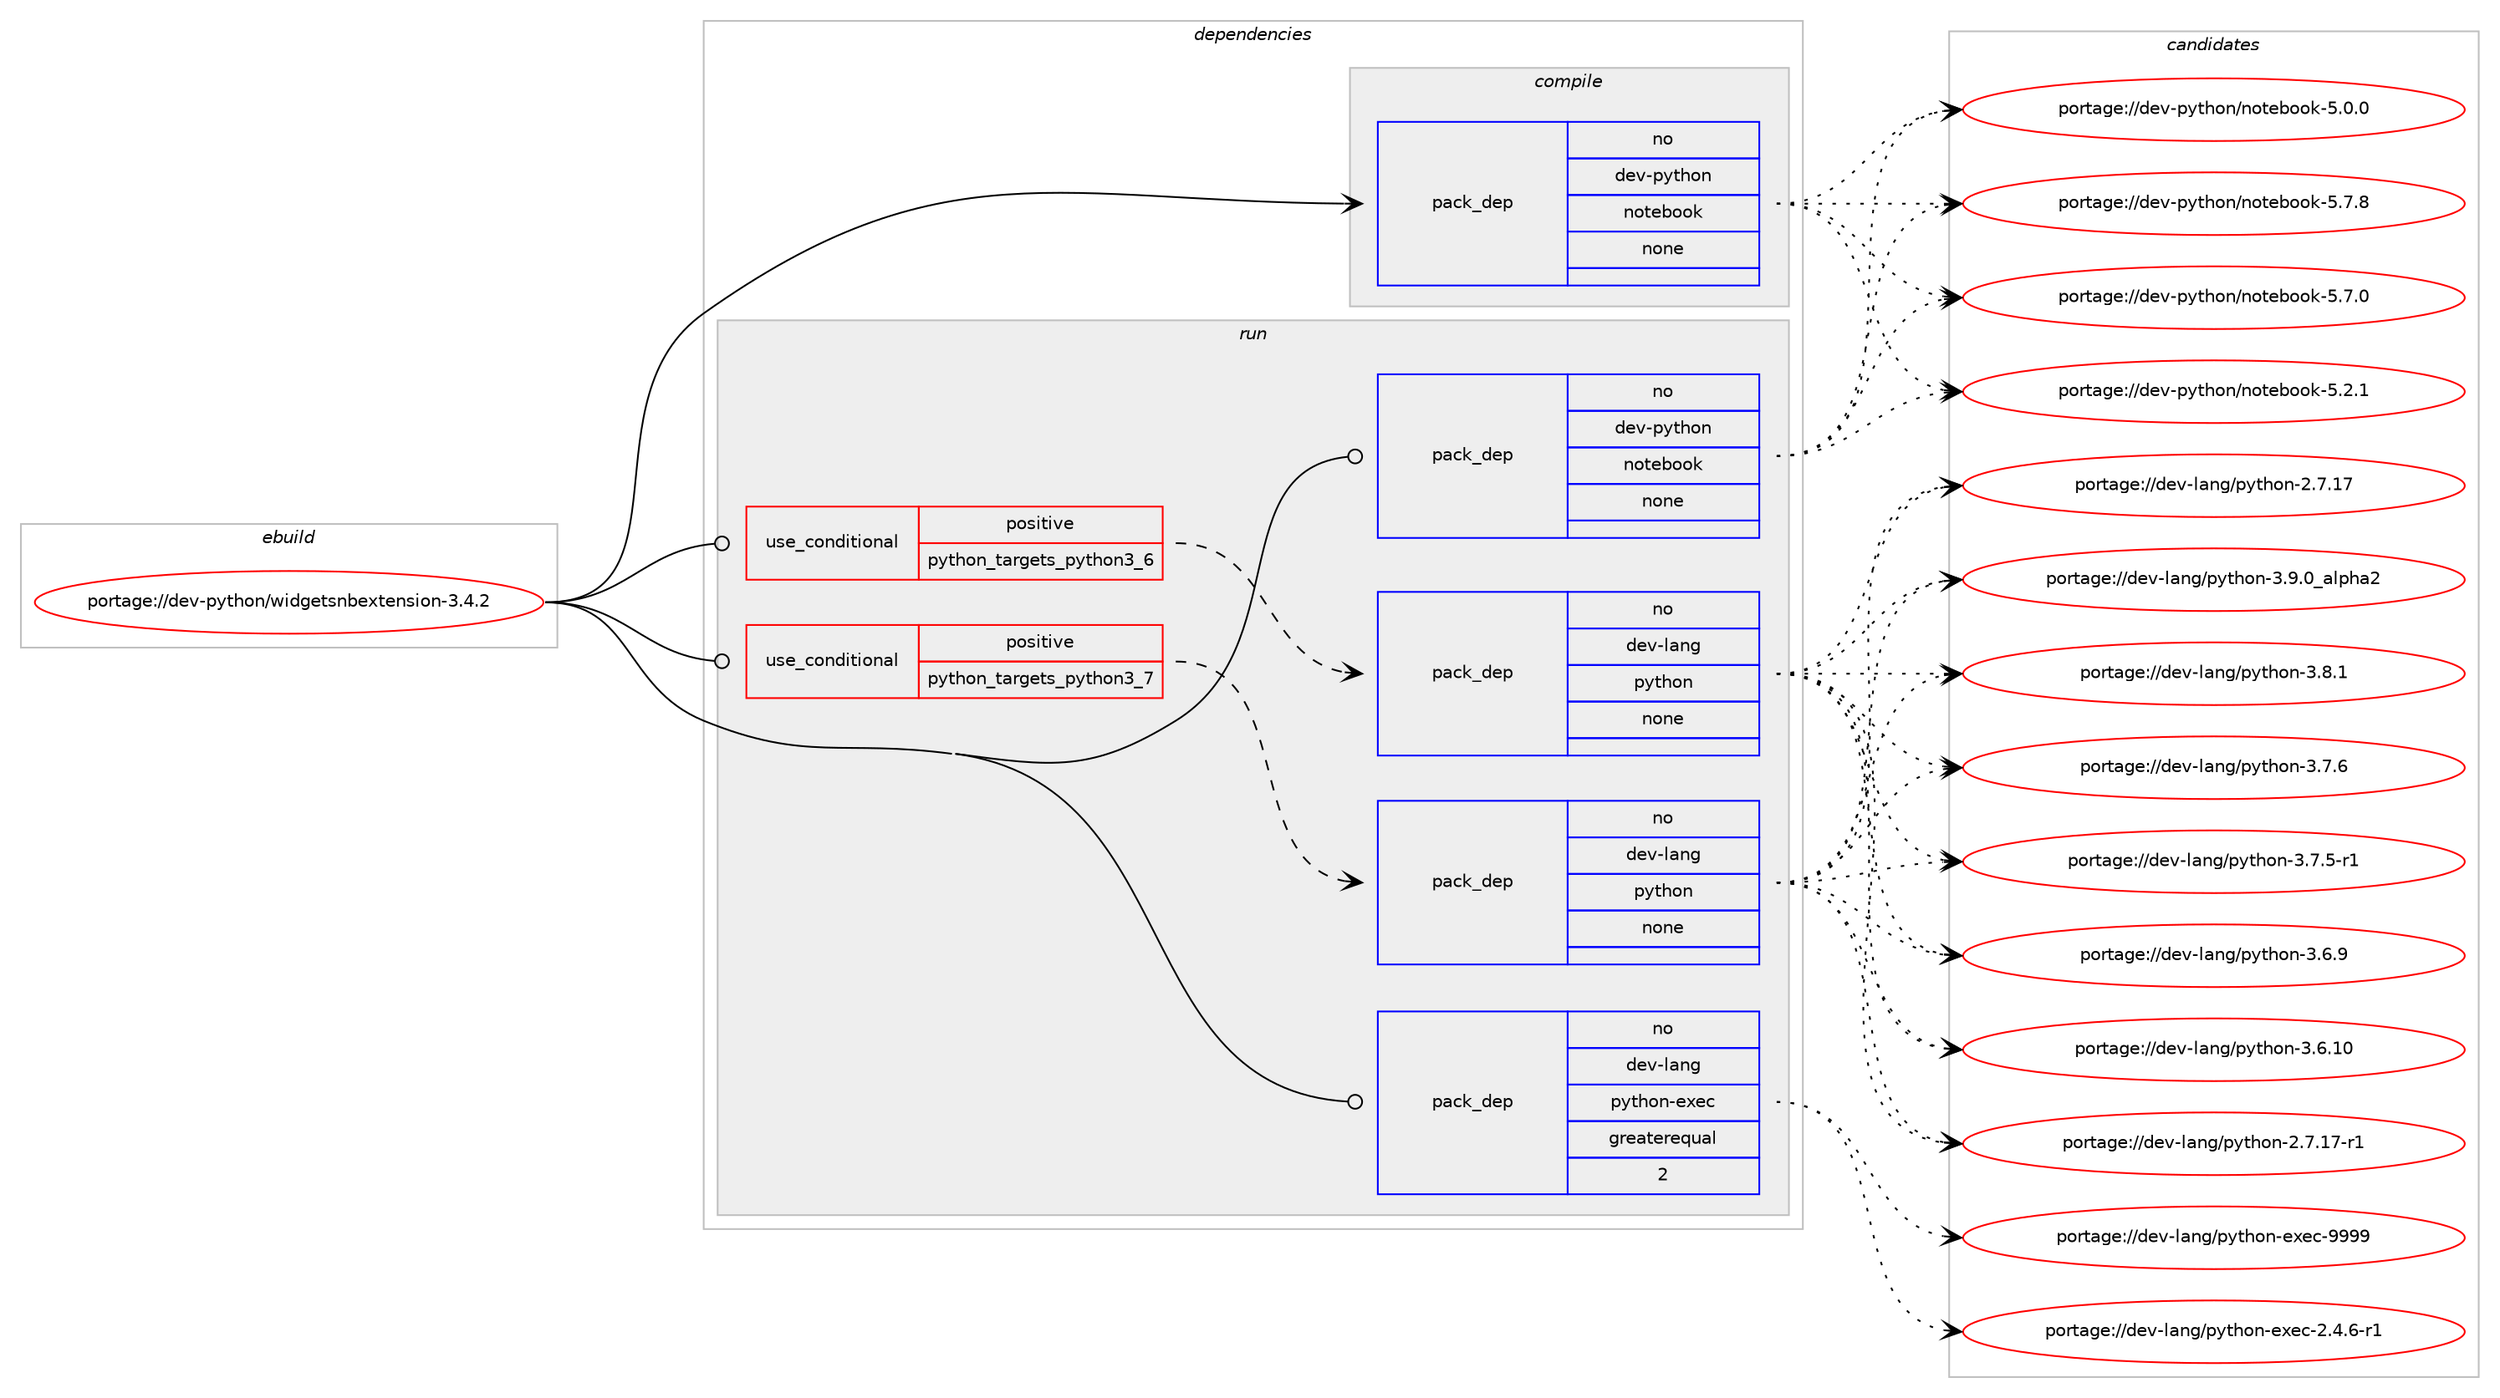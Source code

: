 digraph prolog {

# *************
# Graph options
# *************

newrank=true;
concentrate=true;
compound=true;
graph [rankdir=LR,fontname=Helvetica,fontsize=10,ranksep=1.5];#, ranksep=2.5, nodesep=0.2];
edge  [arrowhead=vee];
node  [fontname=Helvetica,fontsize=10];

# **********
# The ebuild
# **********

subgraph cluster_leftcol {
color=gray;
label=<<i>ebuild</i>>;
id [label="portage://dev-python/widgetsnbextension-3.4.2", color=red, width=4, href="../dev-python/widgetsnbextension-3.4.2.svg"];
}

# ****************
# The dependencies
# ****************

subgraph cluster_midcol {
color=gray;
label=<<i>dependencies</i>>;
subgraph cluster_compile {
fillcolor="#eeeeee";
style=filled;
label=<<i>compile</i>>;
subgraph pack309473 {
dependency417998 [label=<<TABLE BORDER="0" CELLBORDER="1" CELLSPACING="0" CELLPADDING="4" WIDTH="220"><TR><TD ROWSPAN="6" CELLPADDING="30">pack_dep</TD></TR><TR><TD WIDTH="110">no</TD></TR><TR><TD>dev-python</TD></TR><TR><TD>notebook</TD></TR><TR><TD>none</TD></TR><TR><TD></TD></TR></TABLE>>, shape=none, color=blue];
}
id:e -> dependency417998:w [weight=20,style="solid",arrowhead="vee"];
}
subgraph cluster_compileandrun {
fillcolor="#eeeeee";
style=filled;
label=<<i>compile and run</i>>;
}
subgraph cluster_run {
fillcolor="#eeeeee";
style=filled;
label=<<i>run</i>>;
subgraph cond103644 {
dependency417999 [label=<<TABLE BORDER="0" CELLBORDER="1" CELLSPACING="0" CELLPADDING="4"><TR><TD ROWSPAN="3" CELLPADDING="10">use_conditional</TD></TR><TR><TD>positive</TD></TR><TR><TD>python_targets_python3_6</TD></TR></TABLE>>, shape=none, color=red];
subgraph pack309474 {
dependency418000 [label=<<TABLE BORDER="0" CELLBORDER="1" CELLSPACING="0" CELLPADDING="4" WIDTH="220"><TR><TD ROWSPAN="6" CELLPADDING="30">pack_dep</TD></TR><TR><TD WIDTH="110">no</TD></TR><TR><TD>dev-lang</TD></TR><TR><TD>python</TD></TR><TR><TD>none</TD></TR><TR><TD></TD></TR></TABLE>>, shape=none, color=blue];
}
dependency417999:e -> dependency418000:w [weight=20,style="dashed",arrowhead="vee"];
}
id:e -> dependency417999:w [weight=20,style="solid",arrowhead="odot"];
subgraph cond103645 {
dependency418001 [label=<<TABLE BORDER="0" CELLBORDER="1" CELLSPACING="0" CELLPADDING="4"><TR><TD ROWSPAN="3" CELLPADDING="10">use_conditional</TD></TR><TR><TD>positive</TD></TR><TR><TD>python_targets_python3_7</TD></TR></TABLE>>, shape=none, color=red];
subgraph pack309475 {
dependency418002 [label=<<TABLE BORDER="0" CELLBORDER="1" CELLSPACING="0" CELLPADDING="4" WIDTH="220"><TR><TD ROWSPAN="6" CELLPADDING="30">pack_dep</TD></TR><TR><TD WIDTH="110">no</TD></TR><TR><TD>dev-lang</TD></TR><TR><TD>python</TD></TR><TR><TD>none</TD></TR><TR><TD></TD></TR></TABLE>>, shape=none, color=blue];
}
dependency418001:e -> dependency418002:w [weight=20,style="dashed",arrowhead="vee"];
}
id:e -> dependency418001:w [weight=20,style="solid",arrowhead="odot"];
subgraph pack309476 {
dependency418003 [label=<<TABLE BORDER="0" CELLBORDER="1" CELLSPACING="0" CELLPADDING="4" WIDTH="220"><TR><TD ROWSPAN="6" CELLPADDING="30">pack_dep</TD></TR><TR><TD WIDTH="110">no</TD></TR><TR><TD>dev-lang</TD></TR><TR><TD>python-exec</TD></TR><TR><TD>greaterequal</TD></TR><TR><TD>2</TD></TR></TABLE>>, shape=none, color=blue];
}
id:e -> dependency418003:w [weight=20,style="solid",arrowhead="odot"];
subgraph pack309477 {
dependency418004 [label=<<TABLE BORDER="0" CELLBORDER="1" CELLSPACING="0" CELLPADDING="4" WIDTH="220"><TR><TD ROWSPAN="6" CELLPADDING="30">pack_dep</TD></TR><TR><TD WIDTH="110">no</TD></TR><TR><TD>dev-python</TD></TR><TR><TD>notebook</TD></TR><TR><TD>none</TD></TR><TR><TD></TD></TR></TABLE>>, shape=none, color=blue];
}
id:e -> dependency418004:w [weight=20,style="solid",arrowhead="odot"];
}
}

# **************
# The candidates
# **************

subgraph cluster_choices {
rank=same;
color=gray;
label=<<i>candidates</i>>;

subgraph choice309473 {
color=black;
nodesep=1;
choice100101118451121211161041111104711011111610198111111107455346554656 [label="portage://dev-python/notebook-5.7.8", color=red, width=4,href="../dev-python/notebook-5.7.8.svg"];
choice100101118451121211161041111104711011111610198111111107455346554648 [label="portage://dev-python/notebook-5.7.0", color=red, width=4,href="../dev-python/notebook-5.7.0.svg"];
choice100101118451121211161041111104711011111610198111111107455346504649 [label="portage://dev-python/notebook-5.2.1", color=red, width=4,href="../dev-python/notebook-5.2.1.svg"];
choice100101118451121211161041111104711011111610198111111107455346484648 [label="portage://dev-python/notebook-5.0.0", color=red, width=4,href="../dev-python/notebook-5.0.0.svg"];
dependency417998:e -> choice100101118451121211161041111104711011111610198111111107455346554656:w [style=dotted,weight="100"];
dependency417998:e -> choice100101118451121211161041111104711011111610198111111107455346554648:w [style=dotted,weight="100"];
dependency417998:e -> choice100101118451121211161041111104711011111610198111111107455346504649:w [style=dotted,weight="100"];
dependency417998:e -> choice100101118451121211161041111104711011111610198111111107455346484648:w [style=dotted,weight="100"];
}
subgraph choice309474 {
color=black;
nodesep=1;
choice10010111845108971101034711212111610411111045514657464895971081121049750 [label="portage://dev-lang/python-3.9.0_alpha2", color=red, width=4,href="../dev-lang/python-3.9.0_alpha2.svg"];
choice100101118451089711010347112121116104111110455146564649 [label="portage://dev-lang/python-3.8.1", color=red, width=4,href="../dev-lang/python-3.8.1.svg"];
choice100101118451089711010347112121116104111110455146554654 [label="portage://dev-lang/python-3.7.6", color=red, width=4,href="../dev-lang/python-3.7.6.svg"];
choice1001011184510897110103471121211161041111104551465546534511449 [label="portage://dev-lang/python-3.7.5-r1", color=red, width=4,href="../dev-lang/python-3.7.5-r1.svg"];
choice100101118451089711010347112121116104111110455146544657 [label="portage://dev-lang/python-3.6.9", color=red, width=4,href="../dev-lang/python-3.6.9.svg"];
choice10010111845108971101034711212111610411111045514654464948 [label="portage://dev-lang/python-3.6.10", color=red, width=4,href="../dev-lang/python-3.6.10.svg"];
choice100101118451089711010347112121116104111110455046554649554511449 [label="portage://dev-lang/python-2.7.17-r1", color=red, width=4,href="../dev-lang/python-2.7.17-r1.svg"];
choice10010111845108971101034711212111610411111045504655464955 [label="portage://dev-lang/python-2.7.17", color=red, width=4,href="../dev-lang/python-2.7.17.svg"];
dependency418000:e -> choice10010111845108971101034711212111610411111045514657464895971081121049750:w [style=dotted,weight="100"];
dependency418000:e -> choice100101118451089711010347112121116104111110455146564649:w [style=dotted,weight="100"];
dependency418000:e -> choice100101118451089711010347112121116104111110455146554654:w [style=dotted,weight="100"];
dependency418000:e -> choice1001011184510897110103471121211161041111104551465546534511449:w [style=dotted,weight="100"];
dependency418000:e -> choice100101118451089711010347112121116104111110455146544657:w [style=dotted,weight="100"];
dependency418000:e -> choice10010111845108971101034711212111610411111045514654464948:w [style=dotted,weight="100"];
dependency418000:e -> choice100101118451089711010347112121116104111110455046554649554511449:w [style=dotted,weight="100"];
dependency418000:e -> choice10010111845108971101034711212111610411111045504655464955:w [style=dotted,weight="100"];
}
subgraph choice309475 {
color=black;
nodesep=1;
choice10010111845108971101034711212111610411111045514657464895971081121049750 [label="portage://dev-lang/python-3.9.0_alpha2", color=red, width=4,href="../dev-lang/python-3.9.0_alpha2.svg"];
choice100101118451089711010347112121116104111110455146564649 [label="portage://dev-lang/python-3.8.1", color=red, width=4,href="../dev-lang/python-3.8.1.svg"];
choice100101118451089711010347112121116104111110455146554654 [label="portage://dev-lang/python-3.7.6", color=red, width=4,href="../dev-lang/python-3.7.6.svg"];
choice1001011184510897110103471121211161041111104551465546534511449 [label="portage://dev-lang/python-3.7.5-r1", color=red, width=4,href="../dev-lang/python-3.7.5-r1.svg"];
choice100101118451089711010347112121116104111110455146544657 [label="portage://dev-lang/python-3.6.9", color=red, width=4,href="../dev-lang/python-3.6.9.svg"];
choice10010111845108971101034711212111610411111045514654464948 [label="portage://dev-lang/python-3.6.10", color=red, width=4,href="../dev-lang/python-3.6.10.svg"];
choice100101118451089711010347112121116104111110455046554649554511449 [label="portage://dev-lang/python-2.7.17-r1", color=red, width=4,href="../dev-lang/python-2.7.17-r1.svg"];
choice10010111845108971101034711212111610411111045504655464955 [label="portage://dev-lang/python-2.7.17", color=red, width=4,href="../dev-lang/python-2.7.17.svg"];
dependency418002:e -> choice10010111845108971101034711212111610411111045514657464895971081121049750:w [style=dotted,weight="100"];
dependency418002:e -> choice100101118451089711010347112121116104111110455146564649:w [style=dotted,weight="100"];
dependency418002:e -> choice100101118451089711010347112121116104111110455146554654:w [style=dotted,weight="100"];
dependency418002:e -> choice1001011184510897110103471121211161041111104551465546534511449:w [style=dotted,weight="100"];
dependency418002:e -> choice100101118451089711010347112121116104111110455146544657:w [style=dotted,weight="100"];
dependency418002:e -> choice10010111845108971101034711212111610411111045514654464948:w [style=dotted,weight="100"];
dependency418002:e -> choice100101118451089711010347112121116104111110455046554649554511449:w [style=dotted,weight="100"];
dependency418002:e -> choice10010111845108971101034711212111610411111045504655464955:w [style=dotted,weight="100"];
}
subgraph choice309476 {
color=black;
nodesep=1;
choice10010111845108971101034711212111610411111045101120101994557575757 [label="portage://dev-lang/python-exec-9999", color=red, width=4,href="../dev-lang/python-exec-9999.svg"];
choice10010111845108971101034711212111610411111045101120101994550465246544511449 [label="portage://dev-lang/python-exec-2.4.6-r1", color=red, width=4,href="../dev-lang/python-exec-2.4.6-r1.svg"];
dependency418003:e -> choice10010111845108971101034711212111610411111045101120101994557575757:w [style=dotted,weight="100"];
dependency418003:e -> choice10010111845108971101034711212111610411111045101120101994550465246544511449:w [style=dotted,weight="100"];
}
subgraph choice309477 {
color=black;
nodesep=1;
choice100101118451121211161041111104711011111610198111111107455346554656 [label="portage://dev-python/notebook-5.7.8", color=red, width=4,href="../dev-python/notebook-5.7.8.svg"];
choice100101118451121211161041111104711011111610198111111107455346554648 [label="portage://dev-python/notebook-5.7.0", color=red, width=4,href="../dev-python/notebook-5.7.0.svg"];
choice100101118451121211161041111104711011111610198111111107455346504649 [label="portage://dev-python/notebook-5.2.1", color=red, width=4,href="../dev-python/notebook-5.2.1.svg"];
choice100101118451121211161041111104711011111610198111111107455346484648 [label="portage://dev-python/notebook-5.0.0", color=red, width=4,href="../dev-python/notebook-5.0.0.svg"];
dependency418004:e -> choice100101118451121211161041111104711011111610198111111107455346554656:w [style=dotted,weight="100"];
dependency418004:e -> choice100101118451121211161041111104711011111610198111111107455346554648:w [style=dotted,weight="100"];
dependency418004:e -> choice100101118451121211161041111104711011111610198111111107455346504649:w [style=dotted,weight="100"];
dependency418004:e -> choice100101118451121211161041111104711011111610198111111107455346484648:w [style=dotted,weight="100"];
}
}

}
